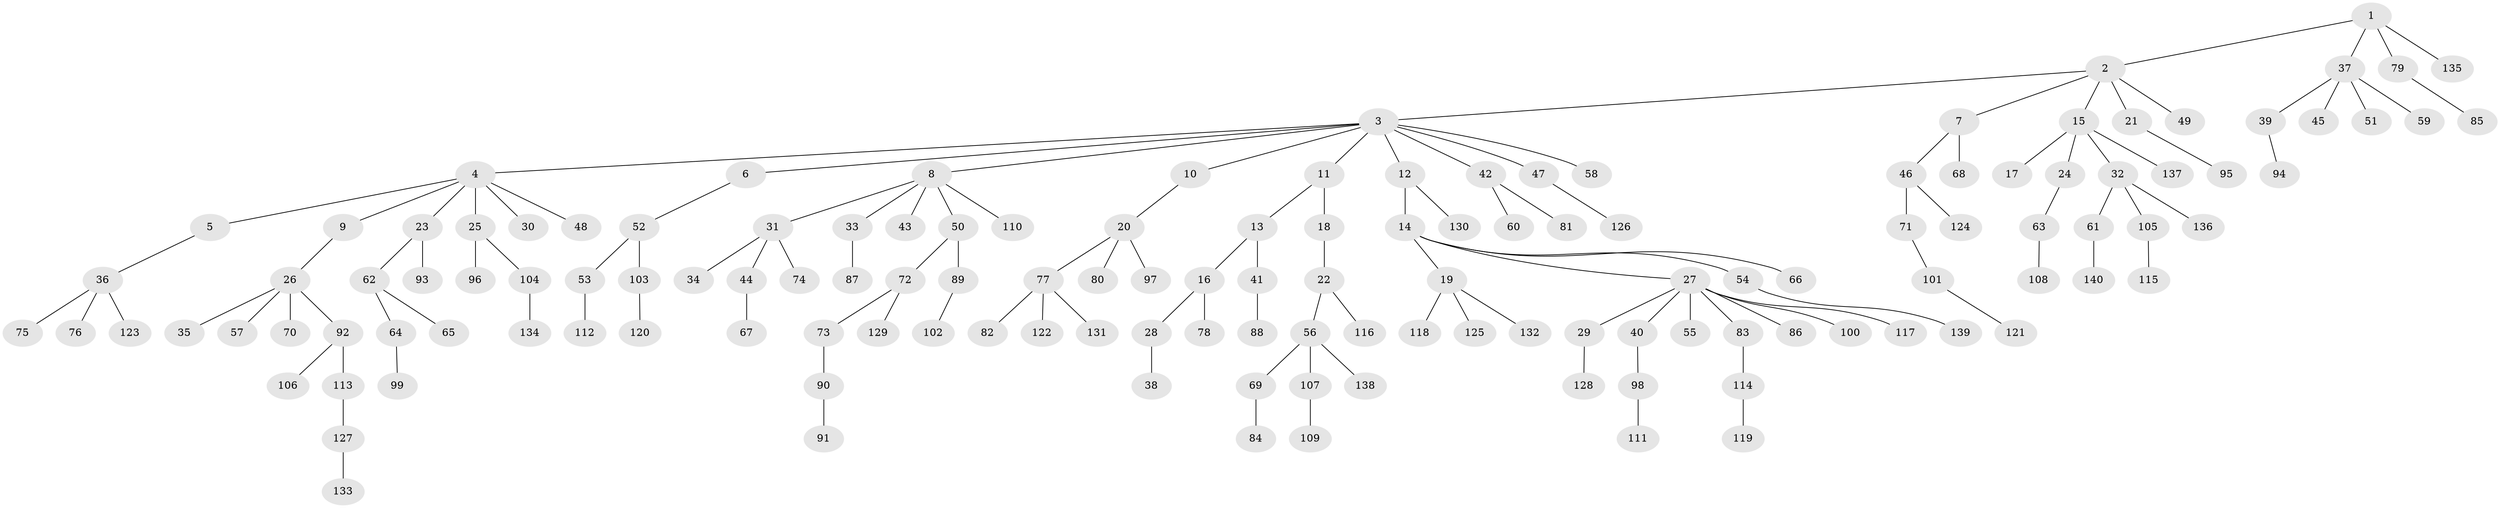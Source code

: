 // Generated by graph-tools (version 1.1) at 2025/53/03/09/25 04:53:48]
// undirected, 140 vertices, 139 edges
graph export_dot {
graph [start="1"]
  node [color=gray90,style=filled];
  1;
  2;
  3;
  4;
  5;
  6;
  7;
  8;
  9;
  10;
  11;
  12;
  13;
  14;
  15;
  16;
  17;
  18;
  19;
  20;
  21;
  22;
  23;
  24;
  25;
  26;
  27;
  28;
  29;
  30;
  31;
  32;
  33;
  34;
  35;
  36;
  37;
  38;
  39;
  40;
  41;
  42;
  43;
  44;
  45;
  46;
  47;
  48;
  49;
  50;
  51;
  52;
  53;
  54;
  55;
  56;
  57;
  58;
  59;
  60;
  61;
  62;
  63;
  64;
  65;
  66;
  67;
  68;
  69;
  70;
  71;
  72;
  73;
  74;
  75;
  76;
  77;
  78;
  79;
  80;
  81;
  82;
  83;
  84;
  85;
  86;
  87;
  88;
  89;
  90;
  91;
  92;
  93;
  94;
  95;
  96;
  97;
  98;
  99;
  100;
  101;
  102;
  103;
  104;
  105;
  106;
  107;
  108;
  109;
  110;
  111;
  112;
  113;
  114;
  115;
  116;
  117;
  118;
  119;
  120;
  121;
  122;
  123;
  124;
  125;
  126;
  127;
  128;
  129;
  130;
  131;
  132;
  133;
  134;
  135;
  136;
  137;
  138;
  139;
  140;
  1 -- 2;
  1 -- 37;
  1 -- 79;
  1 -- 135;
  2 -- 3;
  2 -- 7;
  2 -- 15;
  2 -- 21;
  2 -- 49;
  3 -- 4;
  3 -- 6;
  3 -- 8;
  3 -- 10;
  3 -- 11;
  3 -- 12;
  3 -- 42;
  3 -- 47;
  3 -- 58;
  4 -- 5;
  4 -- 9;
  4 -- 23;
  4 -- 25;
  4 -- 30;
  4 -- 48;
  5 -- 36;
  6 -- 52;
  7 -- 46;
  7 -- 68;
  8 -- 31;
  8 -- 33;
  8 -- 43;
  8 -- 50;
  8 -- 110;
  9 -- 26;
  10 -- 20;
  11 -- 13;
  11 -- 18;
  12 -- 14;
  12 -- 130;
  13 -- 16;
  13 -- 41;
  14 -- 19;
  14 -- 27;
  14 -- 54;
  14 -- 66;
  15 -- 17;
  15 -- 24;
  15 -- 32;
  15 -- 137;
  16 -- 28;
  16 -- 78;
  18 -- 22;
  19 -- 118;
  19 -- 125;
  19 -- 132;
  20 -- 77;
  20 -- 80;
  20 -- 97;
  21 -- 95;
  22 -- 56;
  22 -- 116;
  23 -- 62;
  23 -- 93;
  24 -- 63;
  25 -- 96;
  25 -- 104;
  26 -- 35;
  26 -- 57;
  26 -- 70;
  26 -- 92;
  27 -- 29;
  27 -- 40;
  27 -- 55;
  27 -- 83;
  27 -- 86;
  27 -- 100;
  27 -- 117;
  28 -- 38;
  29 -- 128;
  31 -- 34;
  31 -- 44;
  31 -- 74;
  32 -- 61;
  32 -- 105;
  32 -- 136;
  33 -- 87;
  36 -- 75;
  36 -- 76;
  36 -- 123;
  37 -- 39;
  37 -- 45;
  37 -- 51;
  37 -- 59;
  39 -- 94;
  40 -- 98;
  41 -- 88;
  42 -- 60;
  42 -- 81;
  44 -- 67;
  46 -- 71;
  46 -- 124;
  47 -- 126;
  50 -- 72;
  50 -- 89;
  52 -- 53;
  52 -- 103;
  53 -- 112;
  54 -- 139;
  56 -- 69;
  56 -- 107;
  56 -- 138;
  61 -- 140;
  62 -- 64;
  62 -- 65;
  63 -- 108;
  64 -- 99;
  69 -- 84;
  71 -- 101;
  72 -- 73;
  72 -- 129;
  73 -- 90;
  77 -- 82;
  77 -- 122;
  77 -- 131;
  79 -- 85;
  83 -- 114;
  89 -- 102;
  90 -- 91;
  92 -- 106;
  92 -- 113;
  98 -- 111;
  101 -- 121;
  103 -- 120;
  104 -- 134;
  105 -- 115;
  107 -- 109;
  113 -- 127;
  114 -- 119;
  127 -- 133;
}

